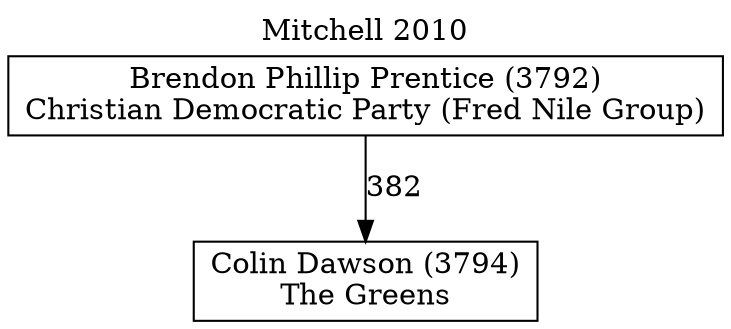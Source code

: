 // House preference flow
digraph "Colin Dawson (3794)_Mitchell_2010" {
	graph [label="Mitchell 2010" labelloc=t mclimit=10]
	node [shape=box]
	"Brendon Phillip Prentice (3792)" [label="Brendon Phillip Prentice (3792)
Christian Democratic Party (Fred Nile Group)"]
	"Colin Dawson (3794)" [label="Colin Dawson (3794)
The Greens"]
	"Brendon Phillip Prentice (3792)" -> "Colin Dawson (3794)" [label=382]
}
